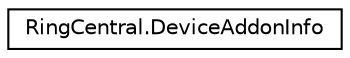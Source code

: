 digraph "Graphical Class Hierarchy"
{
 // LATEX_PDF_SIZE
  edge [fontname="Helvetica",fontsize="10",labelfontname="Helvetica",labelfontsize="10"];
  node [fontname="Helvetica",fontsize="10",shape=record];
  rankdir="LR";
  Node0 [label="RingCentral.DeviceAddonInfo",height=0.2,width=0.4,color="black", fillcolor="white", style="filled",URL="$classRingCentral_1_1DeviceAddonInfo.html",tooltip=" "];
}
